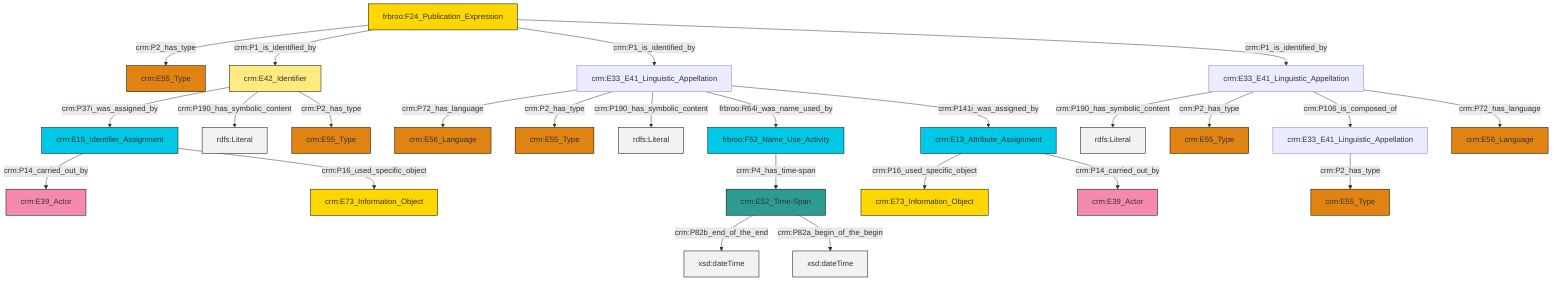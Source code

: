 graph TD
classDef Literal fill:#f2f2f2,stroke:#000000;
classDef CRM_Entity fill:#FFFFFF,stroke:#000000;
classDef Temporal_Entity fill:#00C9E6, stroke:#000000;
classDef Type fill:#E18312, stroke:#000000;
classDef Time-Span fill:#2C9C91, stroke:#000000;
classDef Appellation fill:#FFEB7F, stroke:#000000;
classDef Place fill:#008836, stroke:#000000;
classDef Persistent_Item fill:#B266B2, stroke:#000000;
classDef Conceptual_Object fill:#FFD700, stroke:#000000;
classDef Physical_Thing fill:#D2B48C, stroke:#000000;
classDef Actor fill:#f58aad, stroke:#000000;
classDef PC_Classes fill:#4ce600, stroke:#000000;
classDef Multi fill:#cccccc,stroke:#000000;

2["crm:E42_Identifier"]:::Appellation -->|crm:P37i_was_assigned_by| 3["crm:E15_Identifier_Assignment"]:::Temporal_Entity
4["crm:E13_Attribute_Assignment"]:::Temporal_Entity -->|crm:P16_used_specific_object| 5["crm:E73_Information_Object"]:::Conceptual_Object
6["crm:E33_E41_Linguistic_Appellation"]:::Default -->|crm:P2_has_type| 12["crm:E55_Type"]:::Type
8["frbroo:F24_Publication_Expression"]:::Conceptual_Object -->|crm:P2_has_type| 13["crm:E55_Type"]:::Type
0["crm:E52_Time-Span"]:::Time-Span -->|crm:P82b_end_of_the_end| 15[xsd:dateTime]:::Literal
16["frbroo:F52_Name_Use_Activity"]:::Temporal_Entity -->|crm:P4_has_time-span| 0["crm:E52_Time-Span"]:::Time-Span
18["crm:E33_E41_Linguistic_Appellation"]:::Default -->|crm:P190_has_symbolic_content| 19[rdfs:Literal]:::Literal
3["crm:E15_Identifier_Assignment"]:::Temporal_Entity -->|crm:P14_carried_out_by| 21["crm:E39_Actor"]:::Actor
8["frbroo:F24_Publication_Expression"]:::Conceptual_Object -->|crm:P1_is_identified_by| 2["crm:E42_Identifier"]:::Appellation
4["crm:E13_Attribute_Assignment"]:::Temporal_Entity -->|crm:P14_carried_out_by| 10["crm:E39_Actor"]:::Actor
2["crm:E42_Identifier"]:::Appellation -->|crm:P190_has_symbolic_content| 23[rdfs:Literal]:::Literal
24["crm:E33_E41_Linguistic_Appellation"]:::Default -->|crm:P72_has_language| 25["crm:E56_Language"]:::Type
18["crm:E33_E41_Linguistic_Appellation"]:::Default -->|crm:P2_has_type| 28["crm:E55_Type"]:::Type
18["crm:E33_E41_Linguistic_Appellation"]:::Default -->|crm:P106_is_composed_of| 6["crm:E33_E41_Linguistic_Appellation"]:::Default
18["crm:E33_E41_Linguistic_Appellation"]:::Default -->|crm:P72_has_language| 29["crm:E56_Language"]:::Type
3["crm:E15_Identifier_Assignment"]:::Temporal_Entity -->|crm:P16_used_specific_object| 39["crm:E73_Information_Object"]:::Conceptual_Object
24["crm:E33_E41_Linguistic_Appellation"]:::Default -->|crm:P2_has_type| 41["crm:E55_Type"]:::Type
8["frbroo:F24_Publication_Expression"]:::Conceptual_Object -->|crm:P1_is_identified_by| 24["crm:E33_E41_Linguistic_Appellation"]:::Default
0["crm:E52_Time-Span"]:::Time-Span -->|crm:P82a_begin_of_the_begin| 42[xsd:dateTime]:::Literal
8["frbroo:F24_Publication_Expression"]:::Conceptual_Object -->|crm:P1_is_identified_by| 18["crm:E33_E41_Linguistic_Appellation"]:::Default
24["crm:E33_E41_Linguistic_Appellation"]:::Default -->|crm:P190_has_symbolic_content| 43[rdfs:Literal]:::Literal
24["crm:E33_E41_Linguistic_Appellation"]:::Default -->|frbroo:R64i_was_name_used_by| 16["frbroo:F52_Name_Use_Activity"]:::Temporal_Entity
24["crm:E33_E41_Linguistic_Appellation"]:::Default -->|crm:P141i_was_assigned_by| 4["crm:E13_Attribute_Assignment"]:::Temporal_Entity
2["crm:E42_Identifier"]:::Appellation -->|crm:P2_has_type| 26["crm:E55_Type"]:::Type